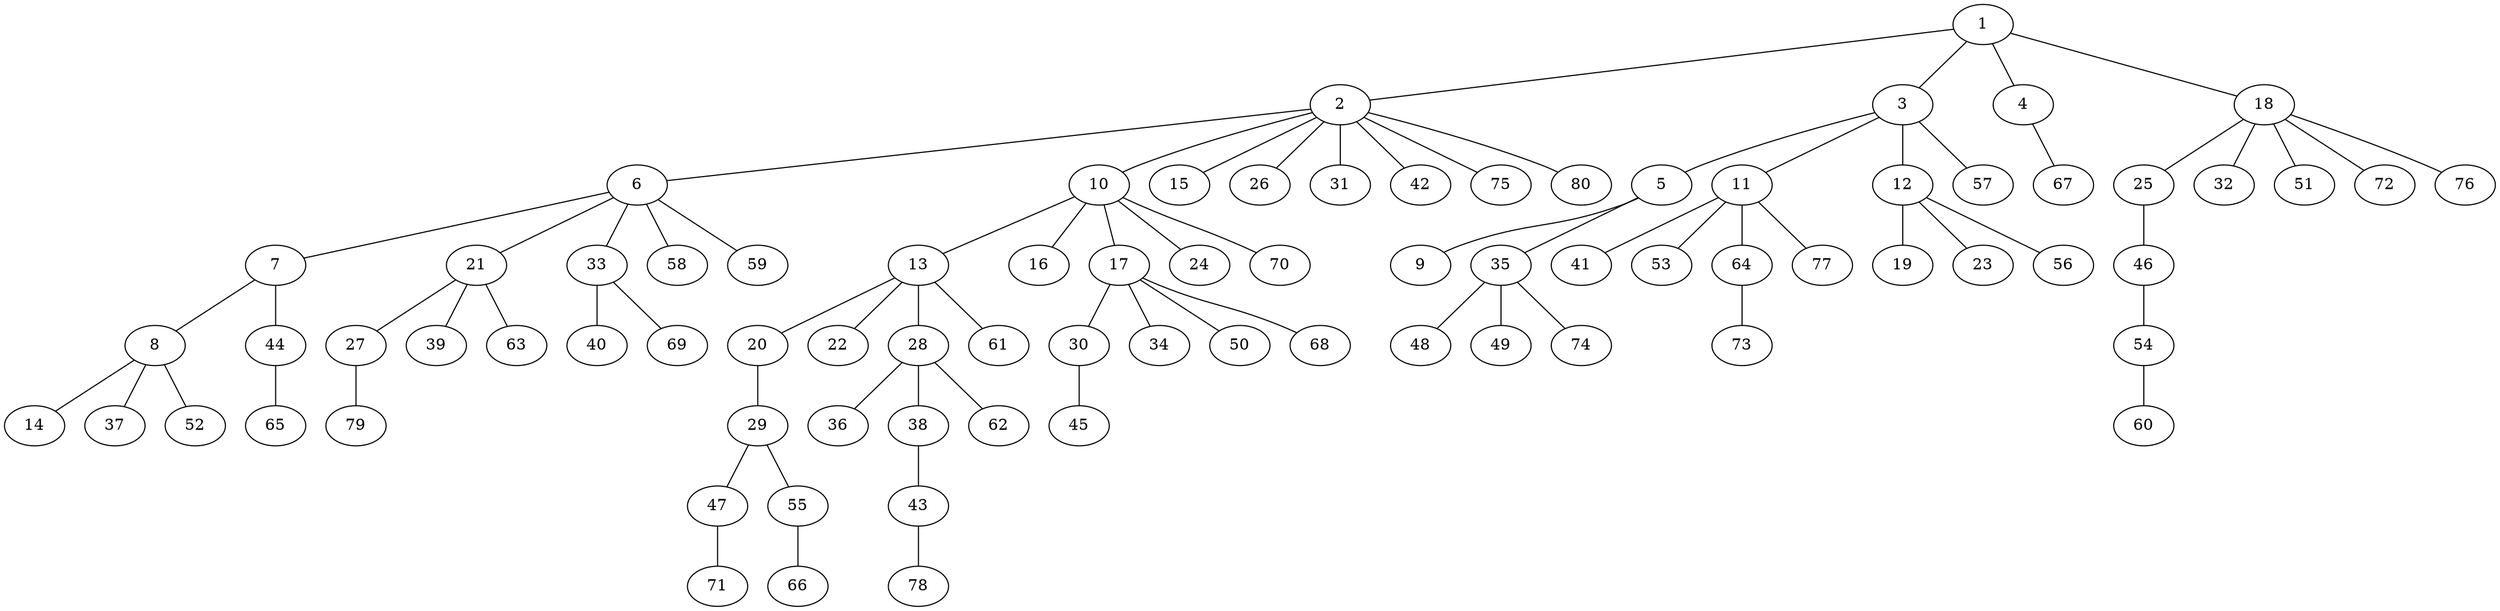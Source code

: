 graph graphname {1--2
1--3
1--4
1--18
2--6
2--10
2--15
2--26
2--31
2--42
2--75
2--80
3--5
3--11
3--12
3--57
4--67
5--9
5--35
6--7
6--21
6--33
6--58
6--59
7--8
7--44
8--14
8--37
8--52
10--13
10--16
10--17
10--24
10--70
11--41
11--53
11--64
11--77
12--19
12--23
12--56
13--20
13--22
13--28
13--61
17--30
17--34
17--50
17--68
18--25
18--32
18--51
18--72
18--76
20--29
21--27
21--39
21--63
25--46
27--79
28--36
28--38
28--62
29--47
29--55
30--45
33--40
33--69
35--48
35--49
35--74
38--43
43--78
44--65
46--54
47--71
54--60
55--66
64--73
}